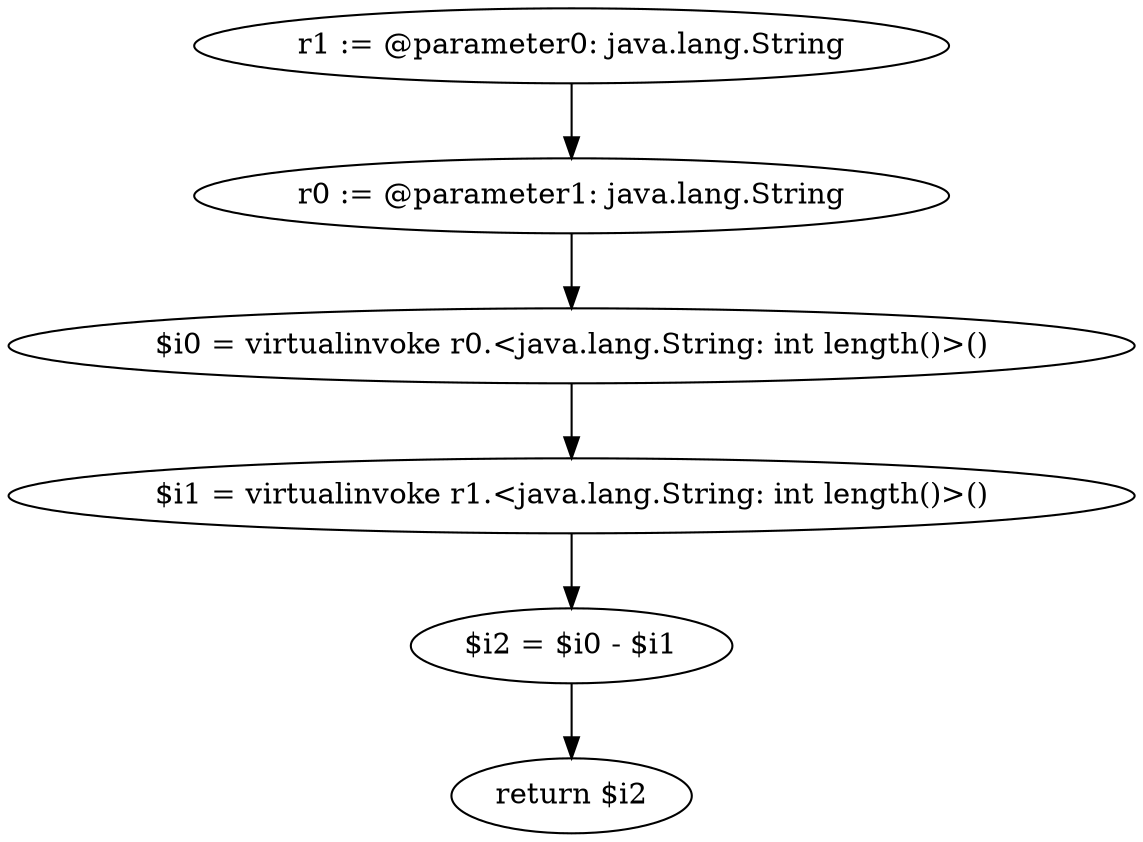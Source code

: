 digraph "unitGraph" {
    "r1 := @parameter0: java.lang.String"
    "r0 := @parameter1: java.lang.String"
    "$i0 = virtualinvoke r0.<java.lang.String: int length()>()"
    "$i1 = virtualinvoke r1.<java.lang.String: int length()>()"
    "$i2 = $i0 - $i1"
    "return $i2"
    "r1 := @parameter0: java.lang.String"->"r0 := @parameter1: java.lang.String";
    "r0 := @parameter1: java.lang.String"->"$i0 = virtualinvoke r0.<java.lang.String: int length()>()";
    "$i0 = virtualinvoke r0.<java.lang.String: int length()>()"->"$i1 = virtualinvoke r1.<java.lang.String: int length()>()";
    "$i1 = virtualinvoke r1.<java.lang.String: int length()>()"->"$i2 = $i0 - $i1";
    "$i2 = $i0 - $i1"->"return $i2";
}
